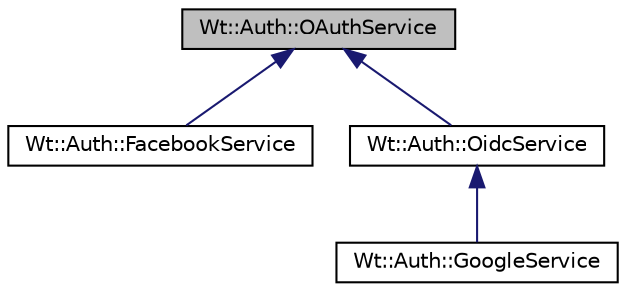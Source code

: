 digraph "Wt::Auth::OAuthService"
{
 // LATEX_PDF_SIZE
  edge [fontname="Helvetica",fontsize="10",labelfontname="Helvetica",labelfontsize="10"];
  node [fontname="Helvetica",fontsize="10",shape=record];
  Node1 [label="Wt::Auth::OAuthService",height=0.2,width=0.4,color="black", fillcolor="grey75", style="filled", fontcolor="black",tooltip="An OAuth authorization (and authentication) service provider."];
  Node1 -> Node2 [dir="back",color="midnightblue",fontsize="10",style="solid",fontname="Helvetica"];
  Node2 [label="Wt::Auth::FacebookService",height=0.2,width=0.4,color="black", fillcolor="white", style="filled",URL="$classWt_1_1Auth_1_1FacebookService.html",tooltip="OAuth service for Facebook as third-party authenticator."];
  Node1 -> Node3 [dir="back",color="midnightblue",fontsize="10",style="solid",fontname="Helvetica"];
  Node3 [label="Wt::Auth::OidcService",height=0.2,width=0.4,color="black", fillcolor="white", style="filled",URL="$classWt_1_1Auth_1_1OidcService.html",tooltip="An OpenId Connect authentication service provider."];
  Node3 -> Node4 [dir="back",color="midnightblue",fontsize="10",style="solid",fontname="Helvetica"];
  Node4 [label="Wt::Auth::GoogleService",height=0.2,width=0.4,color="black", fillcolor="white", style="filled",URL="$classWt_1_1Auth_1_1GoogleService.html",tooltip="OAuth service for Google as third-party authenticator."];
}
